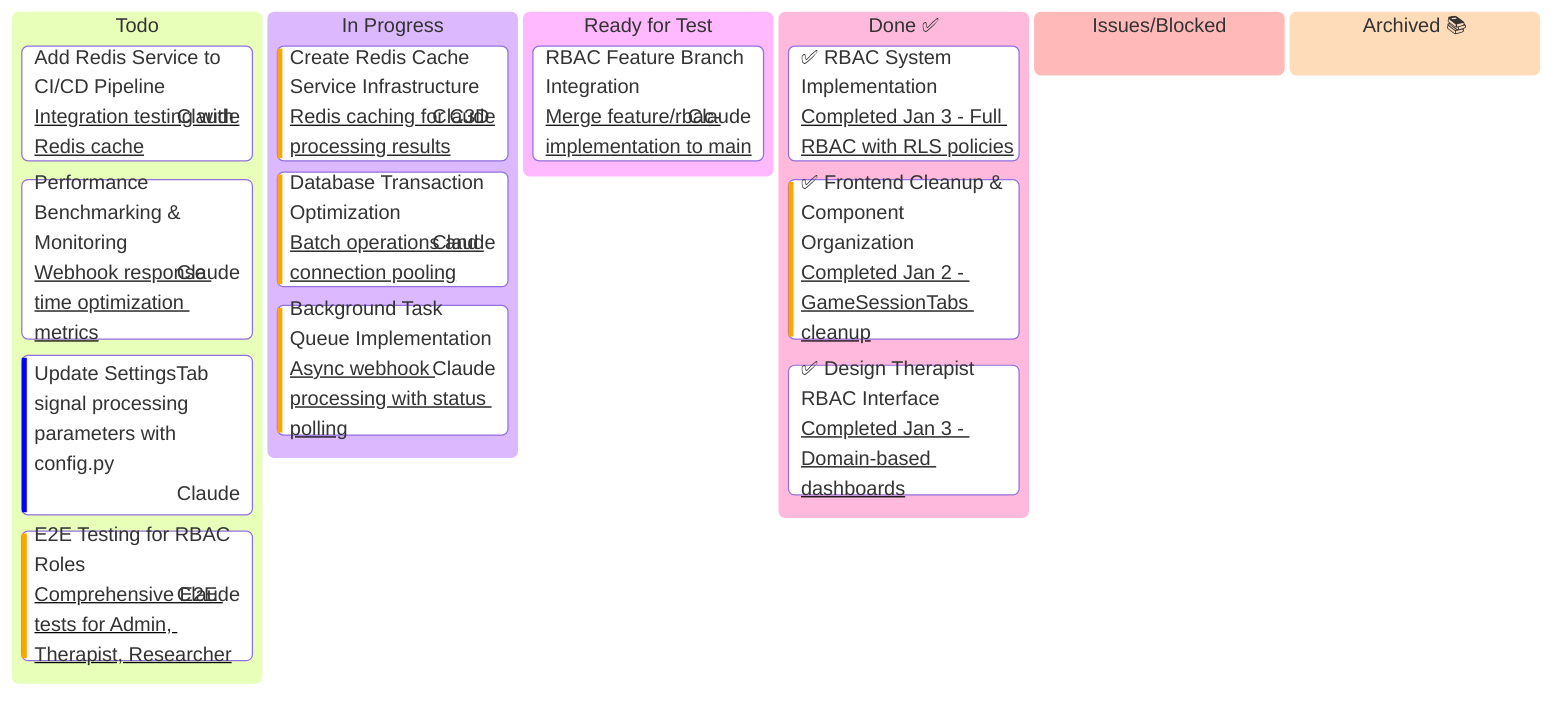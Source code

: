 ---
config:
  kanban:
    ticketBaseUrl: 'https://github.com/pwablo/emg-c3d-analyzer/issues/'
---
kanban
  Todo
    task7[Add Redis Service to CI/CD Pipeline]@{ priority: 'Medium', assigned: 'Claude', ticket: 'Integration testing with Redis cache' }
    task8[Performance Benchmarking & Monitoring]@{ priority: 'Medium', assigned: 'Claude', ticket: 'Webhook response time optimization metrics' }
    task4[Update SettingsTab signal processing parameters with config.py]@{ priority: 'Low', assigned: 'Claude' }
    task9[E2E Testing for RBAC Roles]@{ priority: 'High', assigned: 'Claude', ticket: 'Comprehensive E2E tests for Admin, Therapist, Researcher' }
    
  In Progress
    task2a[Create Redis Cache Service Infrastructure]@{ priority: 'High', assigned: 'Claude', ticket: 'Redis caching for C3D processing results' }
    task2b[Database Transaction Optimization]@{ priority: 'High', assigned: 'Claude', ticket: 'Batch operations and connection pooling' }
    task2c[Background Task Queue Implementation]@{ priority: 'High', assigned: 'Claude', ticket: 'Async webhook processing with status polling' }
    
  Ready for Test
    task10[RBAC Feature Branch Integration]@{ priority: 'Critical', assigned: 'Claude', ticket: 'Merge feature/rbac-implementation to main' }
    
  Done ✅
    task15[✅ RBAC System Implementation]@{ priority: 'Critical', ticket: 'Completed Jan 3 - Full RBAC with RLS policies' }
    task16[✅ Frontend Cleanup & Component Organization]@{ priority: 'High', ticket: 'Completed Jan 2 - GameSessionTabs cleanup' }
    task5[✅ Design Therapist RBAC Interface]@{ priority: 'Medium', ticket: 'Completed Jan 3 - Domain-based dashboards' }
    
  Issues/Blocked
    
  Archived 📚